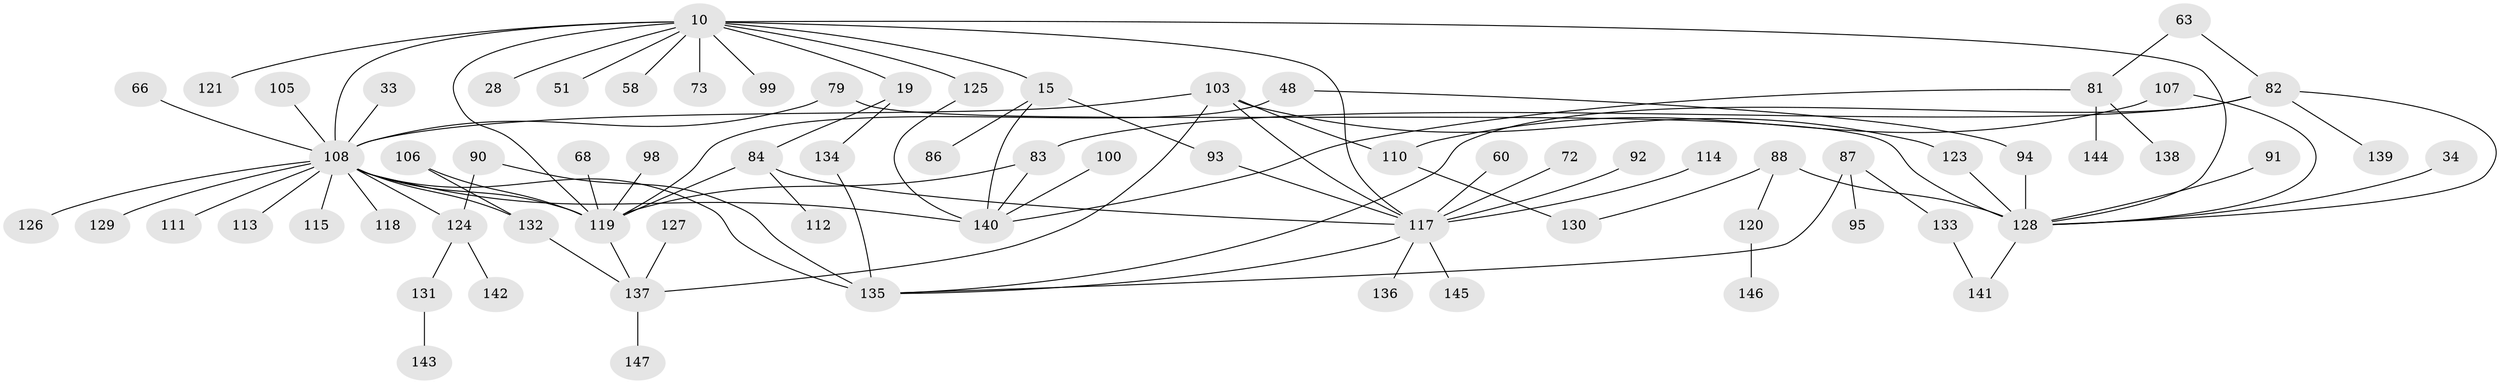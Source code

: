 // original degree distribution, {4: 0.1292517006802721, 8: 0.006802721088435374, 6: 0.047619047619047616, 5: 0.034013605442176874, 7: 0.006802721088435374, 2: 0.272108843537415, 3: 0.1836734693877551, 1: 0.3197278911564626}
// Generated by graph-tools (version 1.1) at 2025/42/03/09/25 04:42:42]
// undirected, 73 vertices, 95 edges
graph export_dot {
graph [start="1"]
  node [color=gray90,style=filled];
  10 [super="+6+3+4"];
  15;
  19;
  28;
  33;
  34;
  48 [super="+30"];
  51;
  58;
  60;
  63;
  66;
  68;
  72;
  73;
  79 [super="+56"];
  81;
  82 [super="+45+55"];
  83;
  84 [super="+74"];
  86;
  87;
  88;
  90;
  91;
  92;
  93;
  94;
  95;
  98;
  99;
  100;
  103 [super="+61"];
  105;
  106;
  107;
  108 [super="+5+104+78"];
  110;
  111;
  112;
  113;
  114;
  115;
  117 [super="+71+85+89"];
  118;
  119 [super="+25+52+116"];
  120;
  121;
  123 [super="+96"];
  124 [super="+54+44+69"];
  125 [super="+122"];
  126;
  127;
  128 [super="+24+29"];
  129;
  130;
  131;
  132;
  133;
  134 [super="+38"];
  135 [super="+76+109"];
  136;
  137 [super="+62"];
  138;
  139;
  140 [super="+75+97"];
  141;
  142;
  143;
  144;
  145;
  146;
  147;
  10 -- 125 [weight=3];
  10 -- 99;
  10 -- 51;
  10 -- 73;
  10 -- 28;
  10 -- 58;
  10 -- 15;
  10 -- 19;
  10 -- 121;
  10 -- 108 [weight=4];
  10 -- 128;
  10 -- 117 [weight=2];
  10 -- 119;
  15 -- 86;
  15 -- 93;
  15 -- 140;
  19 -- 134 [weight=2];
  19 -- 84;
  33 -- 108;
  34 -- 128;
  48 -- 94;
  48 -- 119;
  60 -- 117;
  63 -- 81;
  63 -- 82;
  66 -- 108;
  68 -- 119;
  72 -- 117;
  79 -- 128;
  79 -- 108;
  81 -- 138;
  81 -- 144;
  81 -- 140;
  82 -- 128;
  82 -- 139;
  82 -- 83;
  82 -- 135;
  83 -- 140;
  83 -- 119;
  84 -- 119 [weight=2];
  84 -- 112;
  84 -- 117;
  87 -- 95;
  87 -- 133;
  87 -- 135;
  88 -- 120;
  88 -- 130;
  88 -- 128;
  90 -- 124;
  90 -- 135;
  91 -- 128;
  92 -- 117;
  93 -- 117;
  94 -- 128;
  98 -- 119;
  100 -- 140;
  103 -- 123;
  103 -- 117 [weight=2];
  103 -- 137;
  103 -- 108;
  103 -- 110;
  105 -- 108;
  106 -- 132;
  106 -- 119;
  107 -- 110;
  107 -- 128;
  108 -- 113;
  108 -- 111;
  108 -- 132;
  108 -- 129;
  108 -- 115;
  108 -- 118;
  108 -- 126;
  108 -- 119 [weight=3];
  108 -- 124;
  108 -- 140 [weight=2];
  108 -- 135 [weight=2];
  110 -- 130;
  114 -- 117;
  117 -- 135;
  117 -- 136;
  117 -- 145;
  119 -- 137;
  120 -- 146;
  123 -- 128 [weight=2];
  124 -- 131;
  124 -- 142;
  125 -- 140;
  127 -- 137;
  128 -- 141;
  131 -- 143;
  132 -- 137;
  133 -- 141;
  134 -- 135;
  137 -- 147;
}
